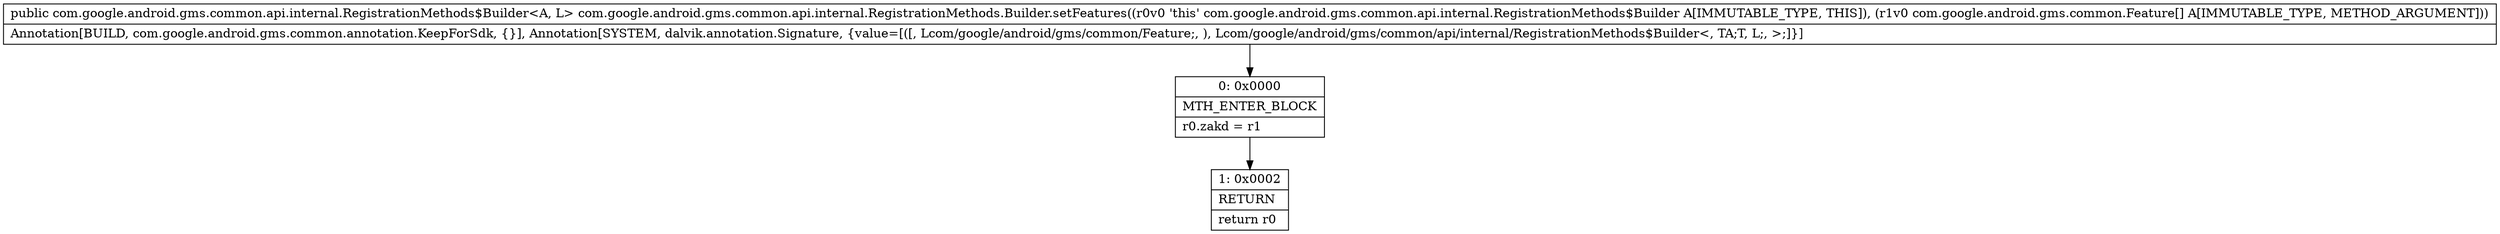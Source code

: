 digraph "CFG forcom.google.android.gms.common.api.internal.RegistrationMethods.Builder.setFeatures([Lcom\/google\/android\/gms\/common\/Feature;)Lcom\/google\/android\/gms\/common\/api\/internal\/RegistrationMethods$Builder;" {
Node_0 [shape=record,label="{0\:\ 0x0000|MTH_ENTER_BLOCK\l|r0.zakd = r1\l}"];
Node_1 [shape=record,label="{1\:\ 0x0002|RETURN\l|return r0\l}"];
MethodNode[shape=record,label="{public com.google.android.gms.common.api.internal.RegistrationMethods$Builder\<A, L\> com.google.android.gms.common.api.internal.RegistrationMethods.Builder.setFeatures((r0v0 'this' com.google.android.gms.common.api.internal.RegistrationMethods$Builder A[IMMUTABLE_TYPE, THIS]), (r1v0 com.google.android.gms.common.Feature[] A[IMMUTABLE_TYPE, METHOD_ARGUMENT]))  | Annotation[BUILD, com.google.android.gms.common.annotation.KeepForSdk, \{\}], Annotation[SYSTEM, dalvik.annotation.Signature, \{value=[([, Lcom\/google\/android\/gms\/common\/Feature;, ), Lcom\/google\/android\/gms\/common\/api\/internal\/RegistrationMethods$Builder\<, TA;T, L;, \>;]\}]\l}"];
MethodNode -> Node_0;
Node_0 -> Node_1;
}

